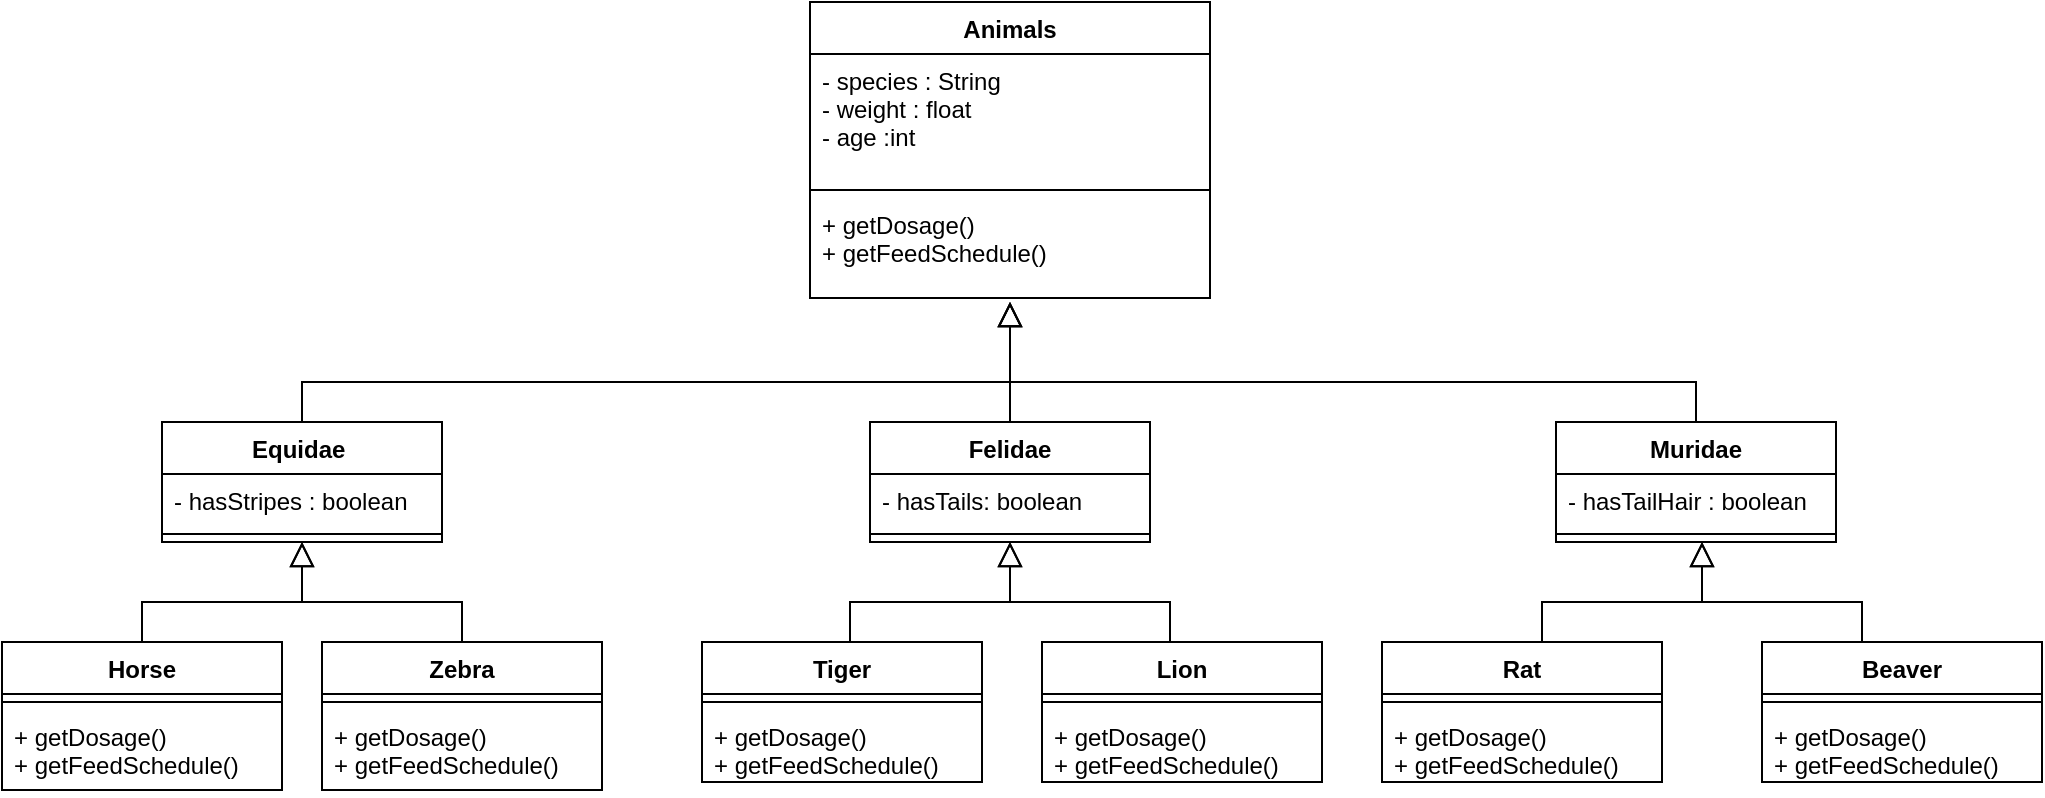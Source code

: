 <mxfile version="20.3.2" type="device"><diagram id="C5RBs43oDa-KdzZeNtuy" name="Page-1"><mxGraphModel dx="1865" dy="1756" grid="1" gridSize="10" guides="1" tooltips="1" connect="1" arrows="1" fold="1" page="1" pageScale="1" pageWidth="827" pageHeight="1169" math="0" shadow="0"><root><mxCell id="WIyWlLk6GJQsqaUBKTNV-0"/><mxCell id="WIyWlLk6GJQsqaUBKTNV-1" parent="WIyWlLk6GJQsqaUBKTNV-0"/><mxCell id="qnWi8djY55O4h4I-dVSM-17" value="" style="endArrow=block;endSize=10;endFill=0;shadow=0;strokeWidth=1;rounded=0;edgeStyle=elbowEdgeStyle;elbow=vertical;entryX=0.5;entryY=1;entryDx=0;entryDy=0;exitX=0.5;exitY=0;exitDx=0;exitDy=0;" edge="1" parent="WIyWlLk6GJQsqaUBKTNV-1" source="qnWi8djY55O4h4I-dVSM-51"><mxGeometry width="160" relative="1" as="geometry"><mxPoint x="700" y="180" as="sourcePoint"/><mxPoint x="414" y="120" as="targetPoint"/><Array as="points"><mxPoint x="680" y="160"/></Array></mxGeometry></mxCell><mxCell id="qnWi8djY55O4h4I-dVSM-18" value="" style="endArrow=block;endSize=10;endFill=0;shadow=0;strokeWidth=1;rounded=0;edgeStyle=elbowEdgeStyle;elbow=vertical;entryX=0.5;entryY=1;entryDx=0;entryDy=0;" edge="1" parent="WIyWlLk6GJQsqaUBKTNV-1"><mxGeometry width="160" relative="1" as="geometry"><mxPoint x="414" y="180" as="sourcePoint"/><mxPoint x="414" y="120" as="targetPoint"/><Array as="points"><mxPoint x="434" y="150"/></Array></mxGeometry></mxCell><mxCell id="qnWi8djY55O4h4I-dVSM-19" value="" style="endArrow=block;endSize=10;endFill=0;shadow=0;strokeWidth=1;rounded=0;edgeStyle=elbowEdgeStyle;elbow=vertical;exitX=0.5;exitY=0;exitDx=0;exitDy=0;entryX=0.5;entryY=1;entryDx=0;entryDy=0;" edge="1" parent="WIyWlLk6GJQsqaUBKTNV-1"><mxGeometry width="160" relative="1" as="geometry"><mxPoint x="60" y="180" as="sourcePoint"/><mxPoint x="414" y="120" as="targetPoint"/><Array as="points"><mxPoint x="160" y="160"/><mxPoint x="150" y="160"/></Array></mxGeometry></mxCell><mxCell id="qnWi8djY55O4h4I-dVSM-20" value="" style="endArrow=block;endSize=10;endFill=0;shadow=0;strokeWidth=1;rounded=0;edgeStyle=elbowEdgeStyle;elbow=vertical;exitX=0.5;exitY=0;exitDx=0;exitDy=0;entryX=0.5;entryY=1;entryDx=0;entryDy=0;" edge="1" parent="WIyWlLk6GJQsqaUBKTNV-1" source="qnWi8djY55O4h4I-dVSM-59" target="qnWi8djY55O4h4I-dVSM-91"><mxGeometry width="160" relative="1" as="geometry"><mxPoint x="160" y="290" as="sourcePoint"/><mxPoint x="60" y="320" as="targetPoint"/><Array as="points"><mxPoint x="140" y="270"/><mxPoint x="90" y="350"/><mxPoint x="80" y="350"/><mxPoint x="80" y="300"/><mxPoint x="100" y="276"/></Array></mxGeometry></mxCell><mxCell id="qnWi8djY55O4h4I-dVSM-22" value="" style="endArrow=block;endSize=10;endFill=0;shadow=0;strokeWidth=1;rounded=0;edgeStyle=elbowEdgeStyle;elbow=vertical;exitX=0.5;exitY=0;exitDx=0;exitDy=0;entryX=0.5;entryY=1;entryDx=0;entryDy=0;" edge="1" parent="WIyWlLk6GJQsqaUBKTNV-1" source="qnWi8djY55O4h4I-dVSM-55" target="qnWi8djY55O4h4I-dVSM-91"><mxGeometry width="160" relative="1" as="geometry"><mxPoint x="-40" y="296" as="sourcePoint"/><mxPoint x="60" y="320" as="targetPoint"/><Array as="points"><mxPoint x="60" y="270"/><mxPoint x="70" y="350"/><mxPoint x="20" y="350"/><mxPoint x="70" y="330"/><mxPoint x="60" y="330"/><mxPoint x="30" y="350"/><mxPoint x="60" y="300"/><mxPoint x="-100" y="276"/></Array></mxGeometry></mxCell><mxCell id="qnWi8djY55O4h4I-dVSM-31" value="Animals" style="swimlane;fontStyle=1;align=center;verticalAlign=top;childLayout=stackLayout;horizontal=1;startSize=26;horizontalStack=0;resizeParent=1;resizeParentMax=0;resizeLast=0;collapsible=1;marginBottom=0;" vertex="1" parent="WIyWlLk6GJQsqaUBKTNV-1"><mxGeometry x="314" y="-30" width="200" height="148" as="geometry"><mxRectangle x="334" y="30" width="100" height="30" as="alternateBounds"/></mxGeometry></mxCell><mxCell id="qnWi8djY55O4h4I-dVSM-32" value="- species : String&#10;- weight : float&#10;- age :int" style="text;strokeColor=none;fillColor=none;align=left;verticalAlign=top;spacingLeft=4;spacingRight=4;overflow=hidden;rotatable=0;points=[[0,0.5],[1,0.5]];portConstraint=eastwest;" vertex="1" parent="qnWi8djY55O4h4I-dVSM-31"><mxGeometry y="26" width="200" height="64" as="geometry"/></mxCell><mxCell id="qnWi8djY55O4h4I-dVSM-33" value="" style="line;strokeWidth=1;fillColor=none;align=left;verticalAlign=middle;spacingTop=-1;spacingLeft=3;spacingRight=3;rotatable=0;labelPosition=right;points=[];portConstraint=eastwest;strokeColor=inherit;" vertex="1" parent="qnWi8djY55O4h4I-dVSM-31"><mxGeometry y="90" width="200" height="8" as="geometry"/></mxCell><mxCell id="qnWi8djY55O4h4I-dVSM-34" value="+ getDosage()&#10;+ getFeedSchedule()&#10;" style="text;strokeColor=none;fillColor=none;align=left;verticalAlign=top;spacingLeft=4;spacingRight=4;overflow=hidden;rotatable=0;points=[[0,0.5],[1,0.5]];portConstraint=eastwest;" vertex="1" parent="qnWi8djY55O4h4I-dVSM-31"><mxGeometry y="98" width="200" height="50" as="geometry"/></mxCell><mxCell id="qnWi8djY55O4h4I-dVSM-47" value="Felidae" style="swimlane;fontStyle=1;align=center;verticalAlign=top;childLayout=stackLayout;horizontal=1;startSize=26;horizontalStack=0;resizeParent=1;resizeParentMax=0;resizeLast=0;collapsible=1;marginBottom=0;" vertex="1" parent="WIyWlLk6GJQsqaUBKTNV-1"><mxGeometry x="344" y="180" width="140" height="60" as="geometry"/></mxCell><mxCell id="qnWi8djY55O4h4I-dVSM-48" value="- hasTails: boolean" style="text;strokeColor=none;fillColor=none;align=left;verticalAlign=top;spacingLeft=4;spacingRight=4;overflow=hidden;rotatable=0;points=[[0,0.5],[1,0.5]];portConstraint=eastwest;" vertex="1" parent="qnWi8djY55O4h4I-dVSM-47"><mxGeometry y="26" width="140" height="26" as="geometry"/></mxCell><mxCell id="qnWi8djY55O4h4I-dVSM-49" value="" style="line;strokeWidth=1;fillColor=none;align=left;verticalAlign=middle;spacingTop=-1;spacingLeft=3;spacingRight=3;rotatable=0;labelPosition=right;points=[];portConstraint=eastwest;strokeColor=inherit;" vertex="1" parent="qnWi8djY55O4h4I-dVSM-47"><mxGeometry y="52" width="140" height="8" as="geometry"/></mxCell><mxCell id="qnWi8djY55O4h4I-dVSM-51" value="Muridae" style="swimlane;fontStyle=1;align=center;verticalAlign=top;childLayout=stackLayout;horizontal=1;startSize=26;horizontalStack=0;resizeParent=1;resizeParentMax=0;resizeLast=0;collapsible=1;marginBottom=0;" vertex="1" parent="WIyWlLk6GJQsqaUBKTNV-1"><mxGeometry x="687" y="180" width="140" height="60" as="geometry"/></mxCell><mxCell id="qnWi8djY55O4h4I-dVSM-52" value="- hasTailHair : boolean" style="text;strokeColor=none;fillColor=none;align=left;verticalAlign=top;spacingLeft=4;spacingRight=4;overflow=hidden;rotatable=0;points=[[0,0.5],[1,0.5]];portConstraint=eastwest;" vertex="1" parent="qnWi8djY55O4h4I-dVSM-51"><mxGeometry y="26" width="140" height="26" as="geometry"/></mxCell><mxCell id="qnWi8djY55O4h4I-dVSM-53" value="" style="line;strokeWidth=1;fillColor=none;align=left;verticalAlign=middle;spacingTop=-1;spacingLeft=3;spacingRight=3;rotatable=0;labelPosition=right;points=[];portConstraint=eastwest;strokeColor=inherit;" vertex="1" parent="qnWi8djY55O4h4I-dVSM-51"><mxGeometry y="52" width="140" height="8" as="geometry"/></mxCell><mxCell id="qnWi8djY55O4h4I-dVSM-55" value="Horse" style="swimlane;fontStyle=1;align=center;verticalAlign=top;childLayout=stackLayout;horizontal=1;startSize=26;horizontalStack=0;resizeParent=1;resizeParentMax=0;resizeLast=0;collapsible=1;marginBottom=0;" vertex="1" parent="WIyWlLk6GJQsqaUBKTNV-1"><mxGeometry x="-90" y="290" width="140" height="74" as="geometry"/></mxCell><mxCell id="qnWi8djY55O4h4I-dVSM-57" value="" style="line;strokeWidth=1;fillColor=none;align=left;verticalAlign=middle;spacingTop=-1;spacingLeft=3;spacingRight=3;rotatable=0;labelPosition=right;points=[];portConstraint=eastwest;strokeColor=inherit;" vertex="1" parent="qnWi8djY55O4h4I-dVSM-55"><mxGeometry y="26" width="140" height="8" as="geometry"/></mxCell><mxCell id="qnWi8djY55O4h4I-dVSM-58" value="+ getDosage()&#10;+ getFeedSchedule()&#10;" style="text;strokeColor=none;fillColor=none;align=left;verticalAlign=top;spacingLeft=4;spacingRight=4;overflow=hidden;rotatable=0;points=[[0,0.5],[1,0.5]];portConstraint=eastwest;" vertex="1" parent="qnWi8djY55O4h4I-dVSM-55"><mxGeometry y="34" width="140" height="40" as="geometry"/></mxCell><mxCell id="qnWi8djY55O4h4I-dVSM-59" value="Zebra" style="swimlane;fontStyle=1;align=center;verticalAlign=top;childLayout=stackLayout;horizontal=1;startSize=26;horizontalStack=0;resizeParent=1;resizeParentMax=0;resizeLast=0;collapsible=1;marginBottom=0;" vertex="1" parent="WIyWlLk6GJQsqaUBKTNV-1"><mxGeometry x="70" y="290" width="140" height="74" as="geometry"/></mxCell><mxCell id="qnWi8djY55O4h4I-dVSM-61" value="" style="line;strokeWidth=1;fillColor=none;align=left;verticalAlign=middle;spacingTop=-1;spacingLeft=3;spacingRight=3;rotatable=0;labelPosition=right;points=[];portConstraint=eastwest;strokeColor=inherit;" vertex="1" parent="qnWi8djY55O4h4I-dVSM-59"><mxGeometry y="26" width="140" height="8" as="geometry"/></mxCell><mxCell id="qnWi8djY55O4h4I-dVSM-62" value="+ getDosage()&#10;+ getFeedSchedule()&#10;" style="text;strokeColor=none;fillColor=none;align=left;verticalAlign=top;spacingLeft=4;spacingRight=4;overflow=hidden;rotatable=0;points=[[0,0.5],[1,0.5]];portConstraint=eastwest;" vertex="1" parent="qnWi8djY55O4h4I-dVSM-59"><mxGeometry y="34" width="140" height="40" as="geometry"/></mxCell><mxCell id="qnWi8djY55O4h4I-dVSM-64" value="Tiger" style="swimlane;fontStyle=1;align=center;verticalAlign=top;childLayout=stackLayout;horizontal=1;startSize=26;horizontalStack=0;resizeParent=1;resizeParentMax=0;resizeLast=0;collapsible=1;marginBottom=0;" vertex="1" parent="WIyWlLk6GJQsqaUBKTNV-1"><mxGeometry x="260" y="290" width="140" height="70" as="geometry"/></mxCell><mxCell id="qnWi8djY55O4h4I-dVSM-66" value="" style="line;strokeWidth=1;fillColor=none;align=left;verticalAlign=middle;spacingTop=-1;spacingLeft=3;spacingRight=3;rotatable=0;labelPosition=right;points=[];portConstraint=eastwest;strokeColor=inherit;" vertex="1" parent="qnWi8djY55O4h4I-dVSM-64"><mxGeometry y="26" width="140" height="8" as="geometry"/></mxCell><mxCell id="qnWi8djY55O4h4I-dVSM-67" value="+ getDosage()&#10;+ getFeedSchedule()&#10;" style="text;strokeColor=none;fillColor=none;align=left;verticalAlign=top;spacingLeft=4;spacingRight=4;overflow=hidden;rotatable=0;points=[[0,0.5],[1,0.5]];portConstraint=eastwest;" vertex="1" parent="qnWi8djY55O4h4I-dVSM-64"><mxGeometry y="34" width="140" height="36" as="geometry"/></mxCell><mxCell id="qnWi8djY55O4h4I-dVSM-68" value="Lion" style="swimlane;fontStyle=1;align=center;verticalAlign=top;childLayout=stackLayout;horizontal=1;startSize=26;horizontalStack=0;resizeParent=1;resizeParentMax=0;resizeLast=0;collapsible=1;marginBottom=0;" vertex="1" parent="WIyWlLk6GJQsqaUBKTNV-1"><mxGeometry x="430" y="290" width="140" height="70" as="geometry"/></mxCell><mxCell id="qnWi8djY55O4h4I-dVSM-70" value="" style="line;strokeWidth=1;fillColor=none;align=left;verticalAlign=middle;spacingTop=-1;spacingLeft=3;spacingRight=3;rotatable=0;labelPosition=right;points=[];portConstraint=eastwest;strokeColor=inherit;" vertex="1" parent="qnWi8djY55O4h4I-dVSM-68"><mxGeometry y="26" width="140" height="8" as="geometry"/></mxCell><mxCell id="qnWi8djY55O4h4I-dVSM-71" value="+ getDosage()&#10;+ getFeedSchedule()&#10;" style="text;strokeColor=none;fillColor=none;align=left;verticalAlign=top;spacingLeft=4;spacingRight=4;overflow=hidden;rotatable=0;points=[[0,0.5],[1,0.5]];portConstraint=eastwest;" vertex="1" parent="qnWi8djY55O4h4I-dVSM-68"><mxGeometry y="34" width="140" height="36" as="geometry"/></mxCell><mxCell id="qnWi8djY55O4h4I-dVSM-73" value="Rat" style="swimlane;fontStyle=1;align=center;verticalAlign=top;childLayout=stackLayout;horizontal=1;startSize=26;horizontalStack=0;resizeParent=1;resizeParentMax=0;resizeLast=0;collapsible=1;marginBottom=0;" vertex="1" parent="WIyWlLk6GJQsqaUBKTNV-1"><mxGeometry x="600" y="290" width="140" height="70" as="geometry"/></mxCell><mxCell id="qnWi8djY55O4h4I-dVSM-75" value="" style="line;strokeWidth=1;fillColor=none;align=left;verticalAlign=middle;spacingTop=-1;spacingLeft=3;spacingRight=3;rotatable=0;labelPosition=right;points=[];portConstraint=eastwest;strokeColor=inherit;" vertex="1" parent="qnWi8djY55O4h4I-dVSM-73"><mxGeometry y="26" width="140" height="8" as="geometry"/></mxCell><mxCell id="qnWi8djY55O4h4I-dVSM-76" value="+ getDosage()&#10;+ getFeedSchedule()&#10;" style="text;strokeColor=none;fillColor=none;align=left;verticalAlign=top;spacingLeft=4;spacingRight=4;overflow=hidden;rotatable=0;points=[[0,0.5],[1,0.5]];portConstraint=eastwest;" vertex="1" parent="qnWi8djY55O4h4I-dVSM-73"><mxGeometry y="34" width="140" height="36" as="geometry"/></mxCell><mxCell id="qnWi8djY55O4h4I-dVSM-77" value="Beaver" style="swimlane;fontStyle=1;align=center;verticalAlign=top;childLayout=stackLayout;horizontal=1;startSize=26;horizontalStack=0;resizeParent=1;resizeParentMax=0;resizeLast=0;collapsible=1;marginBottom=0;" vertex="1" parent="WIyWlLk6GJQsqaUBKTNV-1"><mxGeometry x="790" y="290" width="140" height="70" as="geometry"/></mxCell><mxCell id="qnWi8djY55O4h4I-dVSM-79" value="" style="line;strokeWidth=1;fillColor=none;align=left;verticalAlign=middle;spacingTop=-1;spacingLeft=3;spacingRight=3;rotatable=0;labelPosition=right;points=[];portConstraint=eastwest;strokeColor=inherit;" vertex="1" parent="qnWi8djY55O4h4I-dVSM-77"><mxGeometry y="26" width="140" height="8" as="geometry"/></mxCell><mxCell id="qnWi8djY55O4h4I-dVSM-80" value="+ getDosage()&#10;+ getFeedSchedule()&#10;" style="text;strokeColor=none;fillColor=none;align=left;verticalAlign=top;spacingLeft=4;spacingRight=4;overflow=hidden;rotatable=0;points=[[0,0.5],[1,0.5]];portConstraint=eastwest;" vertex="1" parent="qnWi8djY55O4h4I-dVSM-77"><mxGeometry y="34" width="140" height="36" as="geometry"/></mxCell><mxCell id="qnWi8djY55O4h4I-dVSM-81" value="" style="endArrow=block;endSize=10;endFill=0;shadow=0;strokeWidth=1;rounded=0;edgeStyle=elbowEdgeStyle;elbow=vertical;exitX=0.5;exitY=0;exitDx=0;exitDy=0;" edge="1" parent="WIyWlLk6GJQsqaUBKTNV-1"><mxGeometry width="160" relative="1" as="geometry"><mxPoint x="494" y="290" as="sourcePoint"/><mxPoint x="414" y="240" as="targetPoint"/><Array as="points"><mxPoint x="460" y="270"/></Array></mxGeometry></mxCell><mxCell id="qnWi8djY55O4h4I-dVSM-82" value="" style="endArrow=block;endSize=10;endFill=0;shadow=0;strokeWidth=1;rounded=0;edgeStyle=elbowEdgeStyle;elbow=vertical;exitX=0.5;exitY=0;exitDx=0;exitDy=0;entryX=0.5;entryY=1;entryDx=0;entryDy=0;" edge="1" parent="WIyWlLk6GJQsqaUBKTNV-1" target="qnWi8djY55O4h4I-dVSM-47"><mxGeometry width="160" relative="1" as="geometry"><mxPoint x="334" y="290" as="sourcePoint"/><mxPoint x="414" y="256" as="targetPoint"/><Array as="points"><mxPoint x="380" y="270"/></Array></mxGeometry></mxCell><mxCell id="qnWi8djY55O4h4I-dVSM-83" value="" style="endArrow=block;endSize=10;endFill=0;shadow=0;strokeWidth=1;rounded=0;edgeStyle=elbowEdgeStyle;elbow=vertical;exitX=0.5;exitY=0;exitDx=0;exitDy=0;" edge="1" parent="WIyWlLk6GJQsqaUBKTNV-1"><mxGeometry width="160" relative="1" as="geometry"><mxPoint x="840" y="290" as="sourcePoint"/><mxPoint x="760" y="240" as="targetPoint"/><Array as="points"><mxPoint x="800" y="270"/></Array></mxGeometry></mxCell><mxCell id="qnWi8djY55O4h4I-dVSM-84" value="" style="endArrow=block;endSize=10;endFill=0;shadow=0;strokeWidth=1;rounded=0;edgeStyle=elbowEdgeStyle;elbow=vertical;exitX=0.5;exitY=0;exitDx=0;exitDy=0;" edge="1" parent="WIyWlLk6GJQsqaUBKTNV-1"><mxGeometry width="160" relative="1" as="geometry"><mxPoint x="680" y="290" as="sourcePoint"/><mxPoint x="760" y="240" as="targetPoint"/><Array as="points"><mxPoint x="720" y="270"/></Array></mxGeometry></mxCell><mxCell id="qnWi8djY55O4h4I-dVSM-91" value="Equidae " style="swimlane;fontStyle=1;align=center;verticalAlign=top;childLayout=stackLayout;horizontal=1;startSize=26;horizontalStack=0;resizeParent=1;resizeParentMax=0;resizeLast=0;collapsible=1;marginBottom=0;" vertex="1" parent="WIyWlLk6GJQsqaUBKTNV-1"><mxGeometry x="-10" y="180" width="140" height="60" as="geometry"/></mxCell><mxCell id="qnWi8djY55O4h4I-dVSM-92" value="- hasStripes : boolean" style="text;strokeColor=none;fillColor=none;align=left;verticalAlign=top;spacingLeft=4;spacingRight=4;overflow=hidden;rotatable=0;points=[[0,0.5],[1,0.5]];portConstraint=eastwest;" vertex="1" parent="qnWi8djY55O4h4I-dVSM-91"><mxGeometry y="26" width="140" height="26" as="geometry"/></mxCell><mxCell id="qnWi8djY55O4h4I-dVSM-93" value="" style="line;strokeWidth=1;fillColor=none;align=left;verticalAlign=middle;spacingTop=-1;spacingLeft=3;spacingRight=3;rotatable=0;labelPosition=right;points=[];portConstraint=eastwest;strokeColor=inherit;" vertex="1" parent="qnWi8djY55O4h4I-dVSM-91"><mxGeometry y="52" width="140" height="8" as="geometry"/></mxCell></root></mxGraphModel></diagram></mxfile>